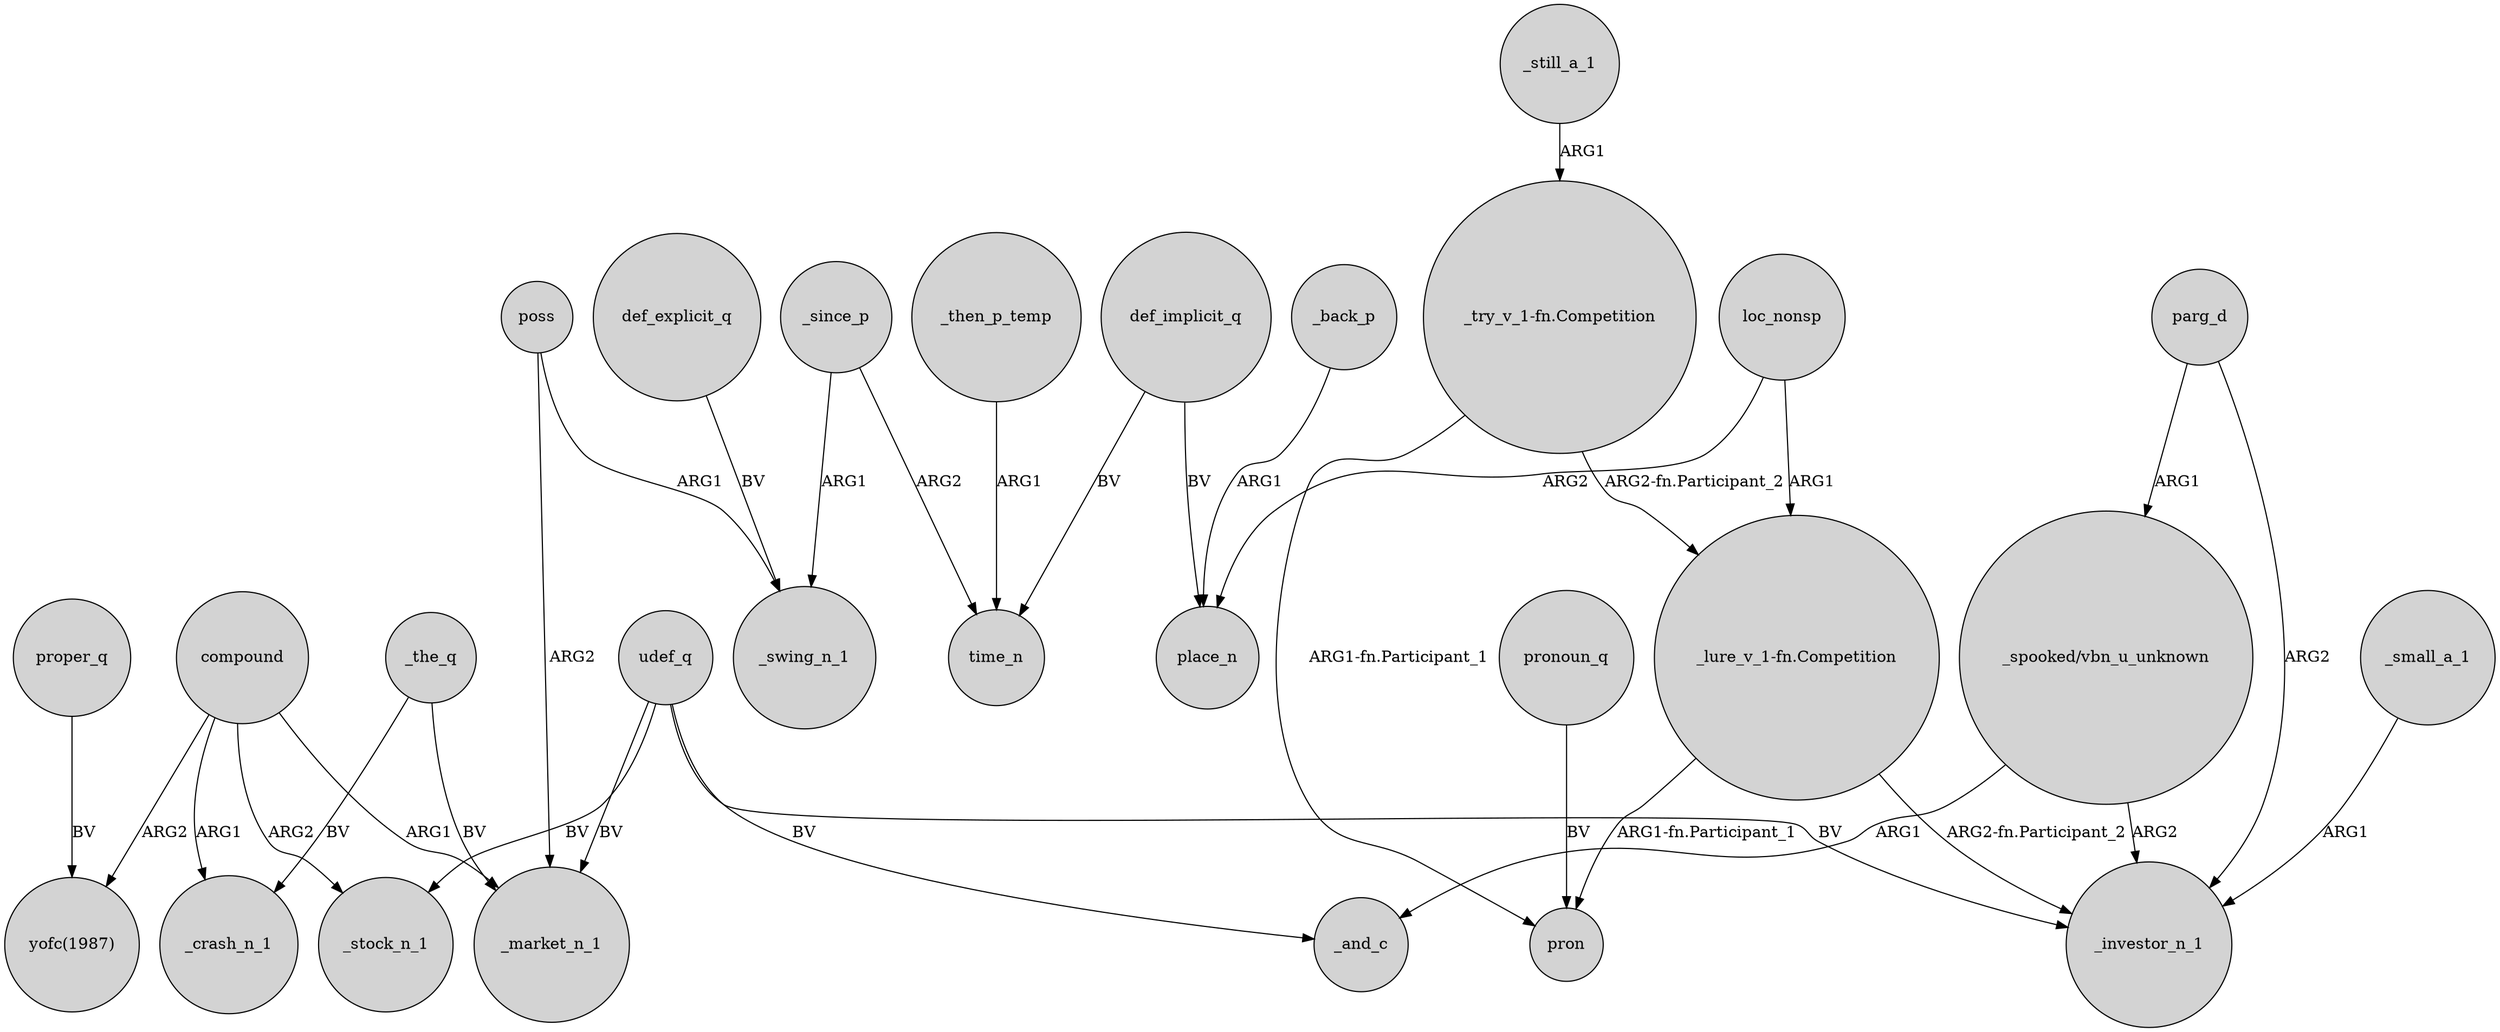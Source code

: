 digraph {
	node [shape=circle style=filled]
	udef_q -> _market_n_1 [label=BV]
	compound -> "yofc(1987)" [label=ARG2]
	def_implicit_q -> place_n [label=BV]
	"_lure_v_1-fn.Competition" -> pron [label="ARG1-fn.Participant_1"]
	"_try_v_1-fn.Competition" -> pron [label="ARG1-fn.Participant_1"]
	"_spooked/vbn_u_unknown" -> _and_c [label=ARG1]
	_then_p_temp -> time_n [label=ARG1]
	def_explicit_q -> _swing_n_1 [label=BV]
	udef_q -> _and_c [label=BV]
	_the_q -> _crash_n_1 [label=BV]
	_the_q -> _market_n_1 [label=BV]
	pronoun_q -> pron [label=BV]
	udef_q -> _stock_n_1 [label=BV]
	_small_a_1 -> _investor_n_1 [label=ARG1]
	_back_p -> place_n [label=ARG1]
	compound -> _crash_n_1 [label=ARG1]
	proper_q -> "yofc(1987)" [label=BV]
	compound -> _stock_n_1 [label=ARG2]
	parg_d -> _investor_n_1 [label=ARG2]
	_since_p -> time_n [label=ARG2]
	_still_a_1 -> "_try_v_1-fn.Competition" [label=ARG1]
	loc_nonsp -> place_n [label=ARG2]
	"_lure_v_1-fn.Competition" -> _investor_n_1 [label="ARG2-fn.Participant_2"]
	poss -> _swing_n_1 [label=ARG1]
	_since_p -> _swing_n_1 [label=ARG1]
	compound -> _market_n_1 [label=ARG1]
	udef_q -> _investor_n_1 [label=BV]
	poss -> _market_n_1 [label=ARG2]
	loc_nonsp -> "_lure_v_1-fn.Competition" [label=ARG1]
	parg_d -> "_spooked/vbn_u_unknown" [label=ARG1]
	def_implicit_q -> time_n [label=BV]
	"_spooked/vbn_u_unknown" -> _investor_n_1 [label=ARG2]
	"_try_v_1-fn.Competition" -> "_lure_v_1-fn.Competition" [label="ARG2-fn.Participant_2"]
}
